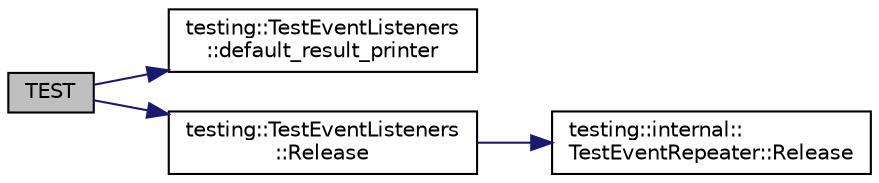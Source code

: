 digraph "TEST"
{
 // INTERACTIVE_SVG=YES
 // LATEX_PDF_SIZE
  bgcolor="transparent";
  edge [fontname="Helvetica",fontsize="10",labelfontname="Helvetica",labelfontsize="10"];
  node [fontname="Helvetica",fontsize="10",shape=record];
  rankdir="LR";
  Node1 [label="TEST",height=0.2,width=0.4,color="black", fillcolor="grey75", style="filled", fontcolor="black",tooltip=" "];
  Node1 -> Node2 [color="midnightblue",fontsize="10",style="solid",fontname="Helvetica"];
  Node2 [label="testing::TestEventListeners\l::default_result_printer",height=0.2,width=0.4,color="black",URL="$df/dab/classtesting_1_1_test_event_listeners.html#aaaf7f5a0c10bec956cc47fcfdfefc12e",tooltip=" "];
  Node1 -> Node3 [color="midnightblue",fontsize="10",style="solid",fontname="Helvetica"];
  Node3 [label="testing::TestEventListeners\l::Release",height=0.2,width=0.4,color="black",URL="$df/dab/classtesting_1_1_test_event_listeners.html#aac8fdc5e2ed8269a0c227dd554b00d27",tooltip=" "];
  Node3 -> Node4 [color="midnightblue",fontsize="10",style="solid",fontname="Helvetica"];
  Node4 [label="testing::internal::\lTestEventRepeater::Release",height=0.2,width=0.4,color="black",URL="$d2/d7d/classtesting_1_1internal_1_1_test_event_repeater.html#aac8fdc5e2ed8269a0c227dd554b00d27",tooltip=" "];
}
